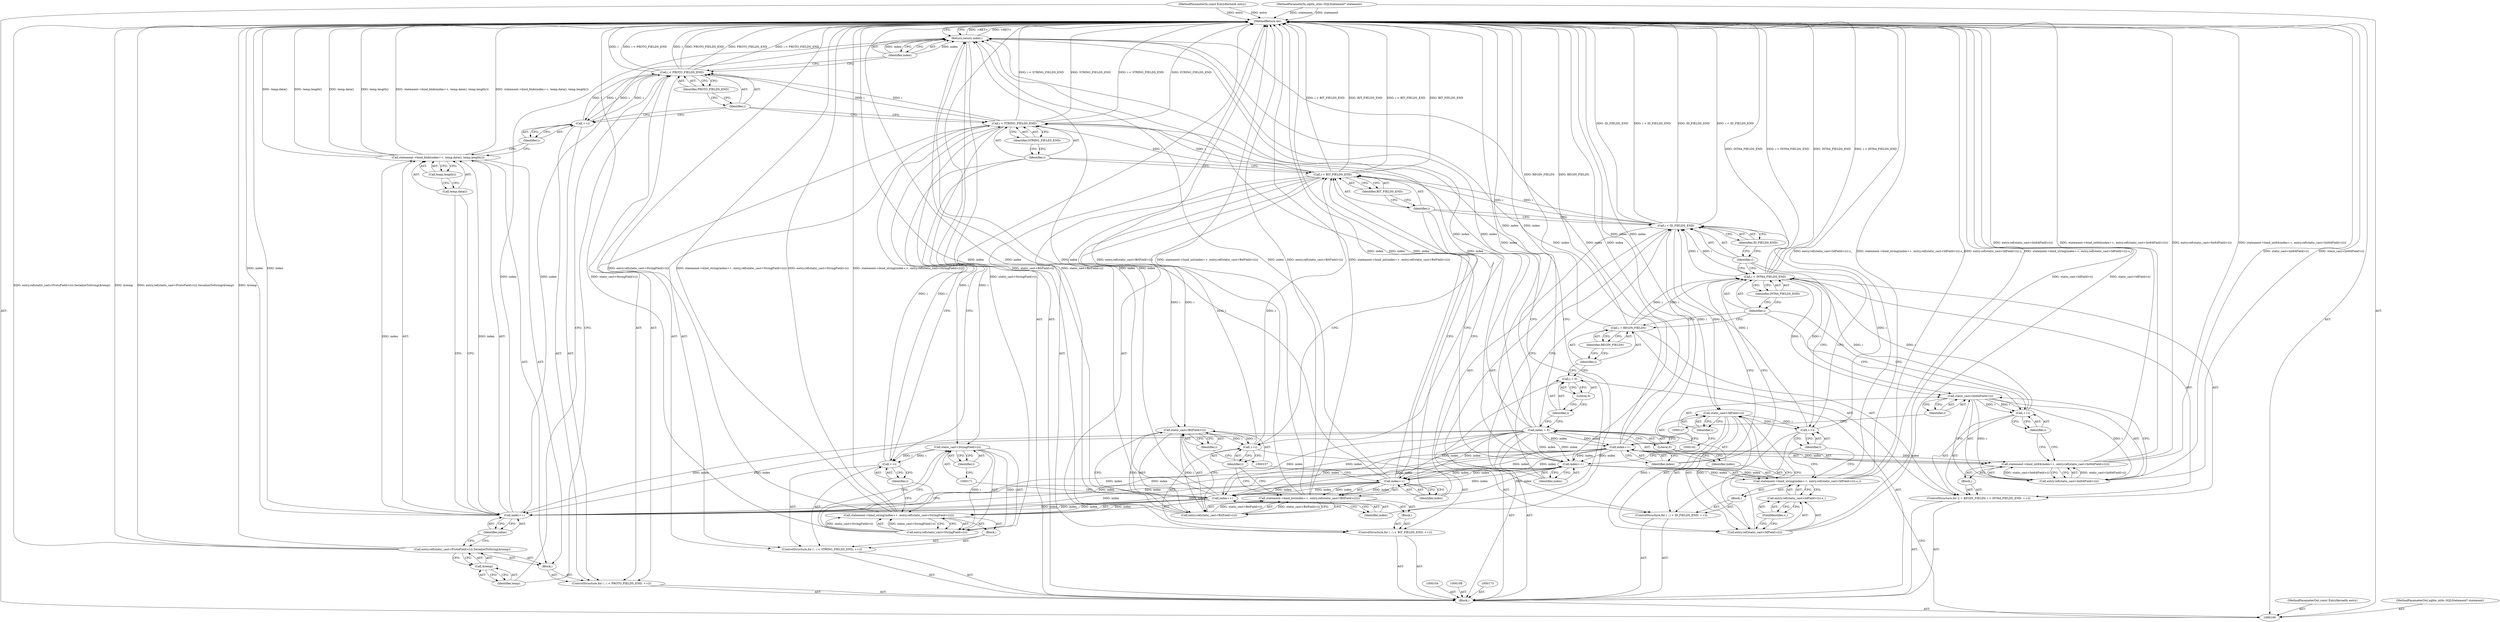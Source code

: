 digraph "0_Chrome_19190765882e272a6a2162c89acdb29110f7e3cf_18" {
"1000191" [label="(MethodReturn,int)"];
"1000101" [label="(MethodParameterIn,const EntryKernel& entry)"];
"1000266" [label="(MethodParameterOut,const EntryKernel& entry)"];
"1000146" [label="(Call,i < BIT_FIELDS_END)"];
"1000147" [label="(Identifier,i)"];
"1000148" [label="(Identifier,BIT_FIELDS_END)"];
"1000145" [label="(ControlStructure,for ( ; i < BIT_FIELDS_END; ++i))"];
"1000149" [label="(Call,++i)"];
"1000150" [label="(Identifier,i)"];
"1000151" [label="(Block,)"];
"1000153" [label="(Call,index++)"];
"1000154" [label="(Identifier,index)"];
"1000155" [label="(Call,entry.ref(static_cast<BitField>(i)))"];
"1000152" [label="(Call,statement->bind_int(index++, entry.ref(static_cast<BitField>(i))))"];
"1000156" [label="(Call,static_cast<BitField>(i))"];
"1000158" [label="(Identifier,i)"];
"1000160" [label="(Call,i < STRING_FIELDS_END)"];
"1000161" [label="(Identifier,i)"];
"1000162" [label="(Identifier,STRING_FIELDS_END)"];
"1000159" [label="(ControlStructure,for ( ; i < STRING_FIELDS_END; ++i))"];
"1000163" [label="(Call,++i)"];
"1000164" [label="(Identifier,i)"];
"1000165" [label="(Block,)"];
"1000167" [label="(Call,index++)"];
"1000168" [label="(Identifier,index)"];
"1000169" [label="(Call,entry.ref(static_cast<StringField>(i)))"];
"1000166" [label="(Call,statement->bind_string(index++, entry.ref(static_cast<StringField>(i))))"];
"1000170" [label="(Call,static_cast<StringField>(i))"];
"1000172" [label="(Identifier,i)"];
"1000175" [label="(Call,i < PROTO_FIELDS_END)"];
"1000176" [label="(Identifier,i)"];
"1000177" [label="(Identifier,PROTO_FIELDS_END)"];
"1000174" [label="(ControlStructure,for ( ; i < PROTO_FIELDS_END; ++i))"];
"1000178" [label="(Call,++i)"];
"1000179" [label="(Identifier,i)"];
"1000180" [label="(Block,)"];
"1000181" [label="(Call,entry.ref(static_cast<ProtoField>(i)).SerializeToString(&temp))"];
"1000182" [label="(Call,&temp)"];
"1000183" [label="(Identifier,temp)"];
"1000102" [label="(MethodParameterIn,sqlite_utils::SQLStatement* statement)"];
"1000267" [label="(MethodParameterOut,sqlite_utils::SQLStatement* statement)"];
"1000103" [label="(Block,)"];
"1000185" [label="(Call,index++)"];
"1000186" [label="(Identifier,index)"];
"1000187" [label="(Call,temp.data())"];
"1000184" [label="(Call,statement->bind_blob(index++, temp.data(), temp.length()))"];
"1000188" [label="(Call,temp.length())"];
"1000189" [label="(Return,return index;)"];
"1000190" [label="(Identifier,index)"];
"1000107" [label="(Literal,0)"];
"1000105" [label="(Call,index = 0)"];
"1000106" [label="(Identifier,index)"];
"1000111" [label="(Literal,0)"];
"1000109" [label="(Call,i = 0)"];
"1000110" [label="(Identifier,i)"];
"1000115" [label="(Identifier,BEGIN_FIELDS)"];
"1000116" [label="(Call,i < INT64_FIELDS_END)"];
"1000117" [label="(Identifier,i)"];
"1000112" [label="(ControlStructure,for (i = BEGIN_FIELDS; i < INT64_FIELDS_END; ++i))"];
"1000118" [label="(Identifier,INT64_FIELDS_END)"];
"1000119" [label="(Call,++i)"];
"1000120" [label="(Identifier,i)"];
"1000121" [label="(Block,)"];
"1000113" [label="(Call,i = BEGIN_FIELDS)"];
"1000114" [label="(Identifier,i)"];
"1000123" [label="(Call,index++)"];
"1000124" [label="(Identifier,index)"];
"1000125" [label="(Call,entry.ref(static_cast<Int64Field>(i)))"];
"1000126" [label="(Call,static_cast<Int64Field>(i))"];
"1000122" [label="(Call,statement->bind_int64(index++, entry.ref(static_cast<Int64Field>(i))))"];
"1000128" [label="(Identifier,i)"];
"1000130" [label="(Call,i < ID_FIELDS_END)"];
"1000131" [label="(Identifier,i)"];
"1000132" [label="(Identifier,ID_FIELDS_END)"];
"1000129" [label="(ControlStructure,for ( ; i < ID_FIELDS_END; ++i))"];
"1000133" [label="(Call,++i)"];
"1000134" [label="(Identifier,i)"];
"1000135" [label="(Block,)"];
"1000137" [label="(Call,index++)"];
"1000138" [label="(Identifier,index)"];
"1000139" [label="(Call,entry.ref(static_cast<IdField>(i)).s_)"];
"1000140" [label="(Call,entry.ref(static_cast<IdField>(i)))"];
"1000141" [label="(Call,static_cast<IdField>(i))"];
"1000136" [label="(Call,statement->bind_string(index++, entry.ref(static_cast<IdField>(i)).s_))"];
"1000143" [label="(Identifier,i)"];
"1000144" [label="(FieldIdentifier,s_)"];
"1000191" -> "1000100"  [label="AST: "];
"1000191" -> "1000189"  [label="CFG: "];
"1000184" -> "1000191"  [label="DDG: temp.data()"];
"1000184" -> "1000191"  [label="DDG: temp.length()"];
"1000184" -> "1000191"  [label="DDG: statement->bind_blob(index++, temp.data(), temp.length())"];
"1000122" -> "1000191"  [label="DDG: entry.ref(static_cast<Int64Field>(i))"];
"1000122" -> "1000191"  [label="DDG: statement->bind_int64(index++, entry.ref(static_cast<Int64Field>(i)))"];
"1000166" -> "1000191"  [label="DDG: entry.ref(static_cast<StringField>(i))"];
"1000166" -> "1000191"  [label="DDG: statement->bind_string(index++, entry.ref(static_cast<StringField>(i)))"];
"1000160" -> "1000191"  [label="DDG: i < STRING_FIELDS_END"];
"1000160" -> "1000191"  [label="DDG: STRING_FIELDS_END"];
"1000181" -> "1000191"  [label="DDG: entry.ref(static_cast<ProtoField>(i)).SerializeToString(&temp)"];
"1000181" -> "1000191"  [label="DDG: &temp"];
"1000113" -> "1000191"  [label="DDG: BEGIN_FIELDS"];
"1000116" -> "1000191"  [label="DDG: INT64_FIELDS_END"];
"1000116" -> "1000191"  [label="DDG: i < INT64_FIELDS_END"];
"1000153" -> "1000191"  [label="DDG: index"];
"1000123" -> "1000191"  [label="DDG: index"];
"1000167" -> "1000191"  [label="DDG: index"];
"1000130" -> "1000191"  [label="DDG: i < ID_FIELDS_END"];
"1000130" -> "1000191"  [label="DDG: ID_FIELDS_END"];
"1000185" -> "1000191"  [label="DDG: index"];
"1000125" -> "1000191"  [label="DDG: static_cast<Int64Field>(i)"];
"1000140" -> "1000191"  [label="DDG: static_cast<IdField>(i)"];
"1000136" -> "1000191"  [label="DDG: entry.ref(static_cast<IdField>(i)).s_"];
"1000136" -> "1000191"  [label="DDG: statement->bind_string(index++, entry.ref(static_cast<IdField>(i)).s_)"];
"1000152" -> "1000191"  [label="DDG: statement->bind_int(index++, entry.ref(static_cast<BitField>(i)))"];
"1000152" -> "1000191"  [label="DDG: entry.ref(static_cast<BitField>(i))"];
"1000146" -> "1000191"  [label="DDG: BIT_FIELDS_END"];
"1000146" -> "1000191"  [label="DDG: i < BIT_FIELDS_END"];
"1000175" -> "1000191"  [label="DDG: i"];
"1000175" -> "1000191"  [label="DDG: PROTO_FIELDS_END"];
"1000175" -> "1000191"  [label="DDG: i < PROTO_FIELDS_END"];
"1000102" -> "1000191"  [label="DDG: statement"];
"1000101" -> "1000191"  [label="DDG: entry"];
"1000169" -> "1000191"  [label="DDG: static_cast<StringField>(i)"];
"1000155" -> "1000191"  [label="DDG: static_cast<BitField>(i)"];
"1000137" -> "1000191"  [label="DDG: index"];
"1000105" -> "1000191"  [label="DDG: index"];
"1000189" -> "1000191"  [label="DDG: <RET>"];
"1000101" -> "1000100"  [label="AST: "];
"1000101" -> "1000191"  [label="DDG: entry"];
"1000266" -> "1000100"  [label="AST: "];
"1000146" -> "1000145"  [label="AST: "];
"1000146" -> "1000148"  [label="CFG: "];
"1000147" -> "1000146"  [label="AST: "];
"1000148" -> "1000146"  [label="AST: "];
"1000154" -> "1000146"  [label="CFG: "];
"1000161" -> "1000146"  [label="CFG: "];
"1000146" -> "1000191"  [label="DDG: BIT_FIELDS_END"];
"1000146" -> "1000191"  [label="DDG: i < BIT_FIELDS_END"];
"1000149" -> "1000146"  [label="DDG: i"];
"1000130" -> "1000146"  [label="DDG: i"];
"1000146" -> "1000156"  [label="DDG: i"];
"1000146" -> "1000160"  [label="DDG: i"];
"1000147" -> "1000146"  [label="AST: "];
"1000147" -> "1000149"  [label="CFG: "];
"1000147" -> "1000130"  [label="CFG: "];
"1000148" -> "1000147"  [label="CFG: "];
"1000148" -> "1000146"  [label="AST: "];
"1000148" -> "1000147"  [label="CFG: "];
"1000146" -> "1000148"  [label="CFG: "];
"1000145" -> "1000103"  [label="AST: "];
"1000146" -> "1000145"  [label="AST: "];
"1000149" -> "1000145"  [label="AST: "];
"1000151" -> "1000145"  [label="AST: "];
"1000149" -> "1000145"  [label="AST: "];
"1000149" -> "1000150"  [label="CFG: "];
"1000150" -> "1000149"  [label="AST: "];
"1000147" -> "1000149"  [label="CFG: "];
"1000149" -> "1000146"  [label="DDG: i"];
"1000156" -> "1000149"  [label="DDG: i"];
"1000150" -> "1000149"  [label="AST: "];
"1000150" -> "1000152"  [label="CFG: "];
"1000149" -> "1000150"  [label="CFG: "];
"1000151" -> "1000145"  [label="AST: "];
"1000152" -> "1000151"  [label="AST: "];
"1000153" -> "1000152"  [label="AST: "];
"1000153" -> "1000154"  [label="CFG: "];
"1000154" -> "1000153"  [label="AST: "];
"1000157" -> "1000153"  [label="CFG: "];
"1000153" -> "1000191"  [label="DDG: index"];
"1000153" -> "1000152"  [label="DDG: index"];
"1000137" -> "1000153"  [label="DDG: index"];
"1000105" -> "1000153"  [label="DDG: index"];
"1000123" -> "1000153"  [label="DDG: index"];
"1000153" -> "1000167"  [label="DDG: index"];
"1000153" -> "1000185"  [label="DDG: index"];
"1000153" -> "1000189"  [label="DDG: index"];
"1000154" -> "1000153"  [label="AST: "];
"1000154" -> "1000146"  [label="CFG: "];
"1000153" -> "1000154"  [label="CFG: "];
"1000155" -> "1000152"  [label="AST: "];
"1000155" -> "1000156"  [label="CFG: "];
"1000156" -> "1000155"  [label="AST: "];
"1000152" -> "1000155"  [label="CFG: "];
"1000155" -> "1000191"  [label="DDG: static_cast<BitField>(i)"];
"1000155" -> "1000152"  [label="DDG: static_cast<BitField>(i)"];
"1000156" -> "1000155"  [label="DDG: i"];
"1000152" -> "1000151"  [label="AST: "];
"1000152" -> "1000155"  [label="CFG: "];
"1000153" -> "1000152"  [label="AST: "];
"1000155" -> "1000152"  [label="AST: "];
"1000150" -> "1000152"  [label="CFG: "];
"1000152" -> "1000191"  [label="DDG: statement->bind_int(index++, entry.ref(static_cast<BitField>(i)))"];
"1000152" -> "1000191"  [label="DDG: entry.ref(static_cast<BitField>(i))"];
"1000153" -> "1000152"  [label="DDG: index"];
"1000155" -> "1000152"  [label="DDG: static_cast<BitField>(i)"];
"1000156" -> "1000155"  [label="AST: "];
"1000156" -> "1000158"  [label="CFG: "];
"1000157" -> "1000156"  [label="AST: "];
"1000158" -> "1000156"  [label="AST: "];
"1000155" -> "1000156"  [label="CFG: "];
"1000156" -> "1000149"  [label="DDG: i"];
"1000156" -> "1000155"  [label="DDG: i"];
"1000146" -> "1000156"  [label="DDG: i"];
"1000158" -> "1000156"  [label="AST: "];
"1000158" -> "1000157"  [label="CFG: "];
"1000156" -> "1000158"  [label="CFG: "];
"1000160" -> "1000159"  [label="AST: "];
"1000160" -> "1000162"  [label="CFG: "];
"1000161" -> "1000160"  [label="AST: "];
"1000162" -> "1000160"  [label="AST: "];
"1000168" -> "1000160"  [label="CFG: "];
"1000176" -> "1000160"  [label="CFG: "];
"1000160" -> "1000191"  [label="DDG: i < STRING_FIELDS_END"];
"1000160" -> "1000191"  [label="DDG: STRING_FIELDS_END"];
"1000163" -> "1000160"  [label="DDG: i"];
"1000146" -> "1000160"  [label="DDG: i"];
"1000160" -> "1000170"  [label="DDG: i"];
"1000160" -> "1000175"  [label="DDG: i"];
"1000161" -> "1000160"  [label="AST: "];
"1000161" -> "1000163"  [label="CFG: "];
"1000161" -> "1000146"  [label="CFG: "];
"1000162" -> "1000161"  [label="CFG: "];
"1000162" -> "1000160"  [label="AST: "];
"1000162" -> "1000161"  [label="CFG: "];
"1000160" -> "1000162"  [label="CFG: "];
"1000159" -> "1000103"  [label="AST: "];
"1000160" -> "1000159"  [label="AST: "];
"1000163" -> "1000159"  [label="AST: "];
"1000165" -> "1000159"  [label="AST: "];
"1000163" -> "1000159"  [label="AST: "];
"1000163" -> "1000164"  [label="CFG: "];
"1000164" -> "1000163"  [label="AST: "];
"1000161" -> "1000163"  [label="CFG: "];
"1000163" -> "1000160"  [label="DDG: i"];
"1000170" -> "1000163"  [label="DDG: i"];
"1000164" -> "1000163"  [label="AST: "];
"1000164" -> "1000166"  [label="CFG: "];
"1000163" -> "1000164"  [label="CFG: "];
"1000165" -> "1000159"  [label="AST: "];
"1000166" -> "1000165"  [label="AST: "];
"1000167" -> "1000166"  [label="AST: "];
"1000167" -> "1000168"  [label="CFG: "];
"1000168" -> "1000167"  [label="AST: "];
"1000171" -> "1000167"  [label="CFG: "];
"1000167" -> "1000191"  [label="DDG: index"];
"1000167" -> "1000166"  [label="DDG: index"];
"1000153" -> "1000167"  [label="DDG: index"];
"1000137" -> "1000167"  [label="DDG: index"];
"1000105" -> "1000167"  [label="DDG: index"];
"1000123" -> "1000167"  [label="DDG: index"];
"1000167" -> "1000185"  [label="DDG: index"];
"1000167" -> "1000189"  [label="DDG: index"];
"1000168" -> "1000167"  [label="AST: "];
"1000168" -> "1000160"  [label="CFG: "];
"1000167" -> "1000168"  [label="CFG: "];
"1000169" -> "1000166"  [label="AST: "];
"1000169" -> "1000170"  [label="CFG: "];
"1000170" -> "1000169"  [label="AST: "];
"1000166" -> "1000169"  [label="CFG: "];
"1000169" -> "1000191"  [label="DDG: static_cast<StringField>(i)"];
"1000169" -> "1000166"  [label="DDG: static_cast<StringField>(i)"];
"1000170" -> "1000169"  [label="DDG: i"];
"1000166" -> "1000165"  [label="AST: "];
"1000166" -> "1000169"  [label="CFG: "];
"1000167" -> "1000166"  [label="AST: "];
"1000169" -> "1000166"  [label="AST: "];
"1000164" -> "1000166"  [label="CFG: "];
"1000166" -> "1000191"  [label="DDG: entry.ref(static_cast<StringField>(i))"];
"1000166" -> "1000191"  [label="DDG: statement->bind_string(index++, entry.ref(static_cast<StringField>(i)))"];
"1000167" -> "1000166"  [label="DDG: index"];
"1000169" -> "1000166"  [label="DDG: static_cast<StringField>(i)"];
"1000170" -> "1000169"  [label="AST: "];
"1000170" -> "1000172"  [label="CFG: "];
"1000171" -> "1000170"  [label="AST: "];
"1000172" -> "1000170"  [label="AST: "];
"1000169" -> "1000170"  [label="CFG: "];
"1000170" -> "1000163"  [label="DDG: i"];
"1000170" -> "1000169"  [label="DDG: i"];
"1000160" -> "1000170"  [label="DDG: i"];
"1000172" -> "1000170"  [label="AST: "];
"1000172" -> "1000171"  [label="CFG: "];
"1000170" -> "1000172"  [label="CFG: "];
"1000175" -> "1000174"  [label="AST: "];
"1000175" -> "1000177"  [label="CFG: "];
"1000176" -> "1000175"  [label="AST: "];
"1000177" -> "1000175"  [label="AST: "];
"1000183" -> "1000175"  [label="CFG: "];
"1000190" -> "1000175"  [label="CFG: "];
"1000175" -> "1000191"  [label="DDG: i"];
"1000175" -> "1000191"  [label="DDG: PROTO_FIELDS_END"];
"1000175" -> "1000191"  [label="DDG: i < PROTO_FIELDS_END"];
"1000178" -> "1000175"  [label="DDG: i"];
"1000160" -> "1000175"  [label="DDG: i"];
"1000175" -> "1000178"  [label="DDG: i"];
"1000176" -> "1000175"  [label="AST: "];
"1000176" -> "1000178"  [label="CFG: "];
"1000176" -> "1000160"  [label="CFG: "];
"1000177" -> "1000176"  [label="CFG: "];
"1000177" -> "1000175"  [label="AST: "];
"1000177" -> "1000176"  [label="CFG: "];
"1000175" -> "1000177"  [label="CFG: "];
"1000174" -> "1000103"  [label="AST: "];
"1000175" -> "1000174"  [label="AST: "];
"1000178" -> "1000174"  [label="AST: "];
"1000180" -> "1000174"  [label="AST: "];
"1000178" -> "1000174"  [label="AST: "];
"1000178" -> "1000179"  [label="CFG: "];
"1000179" -> "1000178"  [label="AST: "];
"1000176" -> "1000178"  [label="CFG: "];
"1000178" -> "1000175"  [label="DDG: i"];
"1000175" -> "1000178"  [label="DDG: i"];
"1000179" -> "1000178"  [label="AST: "];
"1000179" -> "1000184"  [label="CFG: "];
"1000178" -> "1000179"  [label="CFG: "];
"1000180" -> "1000174"  [label="AST: "];
"1000181" -> "1000180"  [label="AST: "];
"1000184" -> "1000180"  [label="AST: "];
"1000181" -> "1000180"  [label="AST: "];
"1000181" -> "1000182"  [label="CFG: "];
"1000182" -> "1000181"  [label="AST: "];
"1000186" -> "1000181"  [label="CFG: "];
"1000181" -> "1000191"  [label="DDG: entry.ref(static_cast<ProtoField>(i)).SerializeToString(&temp)"];
"1000181" -> "1000191"  [label="DDG: &temp"];
"1000182" -> "1000181"  [label="AST: "];
"1000182" -> "1000183"  [label="CFG: "];
"1000183" -> "1000182"  [label="AST: "];
"1000181" -> "1000182"  [label="CFG: "];
"1000183" -> "1000182"  [label="AST: "];
"1000183" -> "1000175"  [label="CFG: "];
"1000182" -> "1000183"  [label="CFG: "];
"1000102" -> "1000100"  [label="AST: "];
"1000102" -> "1000191"  [label="DDG: statement"];
"1000267" -> "1000100"  [label="AST: "];
"1000103" -> "1000100"  [label="AST: "];
"1000104" -> "1000103"  [label="AST: "];
"1000105" -> "1000103"  [label="AST: "];
"1000108" -> "1000103"  [label="AST: "];
"1000109" -> "1000103"  [label="AST: "];
"1000112" -> "1000103"  [label="AST: "];
"1000129" -> "1000103"  [label="AST: "];
"1000145" -> "1000103"  [label="AST: "];
"1000159" -> "1000103"  [label="AST: "];
"1000173" -> "1000103"  [label="AST: "];
"1000174" -> "1000103"  [label="AST: "];
"1000189" -> "1000103"  [label="AST: "];
"1000185" -> "1000184"  [label="AST: "];
"1000185" -> "1000186"  [label="CFG: "];
"1000186" -> "1000185"  [label="AST: "];
"1000187" -> "1000185"  [label="CFG: "];
"1000185" -> "1000191"  [label="DDG: index"];
"1000185" -> "1000184"  [label="DDG: index"];
"1000153" -> "1000185"  [label="DDG: index"];
"1000137" -> "1000185"  [label="DDG: index"];
"1000105" -> "1000185"  [label="DDG: index"];
"1000123" -> "1000185"  [label="DDG: index"];
"1000167" -> "1000185"  [label="DDG: index"];
"1000185" -> "1000189"  [label="DDG: index"];
"1000186" -> "1000185"  [label="AST: "];
"1000186" -> "1000181"  [label="CFG: "];
"1000185" -> "1000186"  [label="CFG: "];
"1000187" -> "1000184"  [label="AST: "];
"1000187" -> "1000185"  [label="CFG: "];
"1000188" -> "1000187"  [label="CFG: "];
"1000184" -> "1000180"  [label="AST: "];
"1000184" -> "1000188"  [label="CFG: "];
"1000185" -> "1000184"  [label="AST: "];
"1000187" -> "1000184"  [label="AST: "];
"1000188" -> "1000184"  [label="AST: "];
"1000179" -> "1000184"  [label="CFG: "];
"1000184" -> "1000191"  [label="DDG: temp.data()"];
"1000184" -> "1000191"  [label="DDG: temp.length()"];
"1000184" -> "1000191"  [label="DDG: statement->bind_blob(index++, temp.data(), temp.length())"];
"1000185" -> "1000184"  [label="DDG: index"];
"1000188" -> "1000184"  [label="AST: "];
"1000188" -> "1000187"  [label="CFG: "];
"1000184" -> "1000188"  [label="CFG: "];
"1000189" -> "1000103"  [label="AST: "];
"1000189" -> "1000190"  [label="CFG: "];
"1000190" -> "1000189"  [label="AST: "];
"1000191" -> "1000189"  [label="CFG: "];
"1000189" -> "1000191"  [label="DDG: <RET>"];
"1000190" -> "1000189"  [label="DDG: index"];
"1000153" -> "1000189"  [label="DDG: index"];
"1000137" -> "1000189"  [label="DDG: index"];
"1000105" -> "1000189"  [label="DDG: index"];
"1000123" -> "1000189"  [label="DDG: index"];
"1000167" -> "1000189"  [label="DDG: index"];
"1000185" -> "1000189"  [label="DDG: index"];
"1000190" -> "1000189"  [label="AST: "];
"1000190" -> "1000175"  [label="CFG: "];
"1000189" -> "1000190"  [label="CFG: "];
"1000190" -> "1000189"  [label="DDG: index"];
"1000107" -> "1000105"  [label="AST: "];
"1000107" -> "1000106"  [label="CFG: "];
"1000105" -> "1000107"  [label="CFG: "];
"1000105" -> "1000103"  [label="AST: "];
"1000105" -> "1000107"  [label="CFG: "];
"1000106" -> "1000105"  [label="AST: "];
"1000107" -> "1000105"  [label="AST: "];
"1000110" -> "1000105"  [label="CFG: "];
"1000105" -> "1000191"  [label="DDG: index"];
"1000105" -> "1000123"  [label="DDG: index"];
"1000105" -> "1000137"  [label="DDG: index"];
"1000105" -> "1000153"  [label="DDG: index"];
"1000105" -> "1000167"  [label="DDG: index"];
"1000105" -> "1000185"  [label="DDG: index"];
"1000105" -> "1000189"  [label="DDG: index"];
"1000106" -> "1000105"  [label="AST: "];
"1000106" -> "1000100"  [label="CFG: "];
"1000107" -> "1000106"  [label="CFG: "];
"1000111" -> "1000109"  [label="AST: "];
"1000111" -> "1000110"  [label="CFG: "];
"1000109" -> "1000111"  [label="CFG: "];
"1000109" -> "1000103"  [label="AST: "];
"1000109" -> "1000111"  [label="CFG: "];
"1000110" -> "1000109"  [label="AST: "];
"1000111" -> "1000109"  [label="AST: "];
"1000114" -> "1000109"  [label="CFG: "];
"1000110" -> "1000109"  [label="AST: "];
"1000110" -> "1000105"  [label="CFG: "];
"1000111" -> "1000110"  [label="CFG: "];
"1000115" -> "1000113"  [label="AST: "];
"1000115" -> "1000114"  [label="CFG: "];
"1000113" -> "1000115"  [label="CFG: "];
"1000116" -> "1000112"  [label="AST: "];
"1000116" -> "1000118"  [label="CFG: "];
"1000117" -> "1000116"  [label="AST: "];
"1000118" -> "1000116"  [label="AST: "];
"1000124" -> "1000116"  [label="CFG: "];
"1000131" -> "1000116"  [label="CFG: "];
"1000116" -> "1000191"  [label="DDG: INT64_FIELDS_END"];
"1000116" -> "1000191"  [label="DDG: i < INT64_FIELDS_END"];
"1000113" -> "1000116"  [label="DDG: i"];
"1000119" -> "1000116"  [label="DDG: i"];
"1000116" -> "1000126"  [label="DDG: i"];
"1000116" -> "1000130"  [label="DDG: i"];
"1000117" -> "1000116"  [label="AST: "];
"1000117" -> "1000113"  [label="CFG: "];
"1000117" -> "1000119"  [label="CFG: "];
"1000118" -> "1000117"  [label="CFG: "];
"1000112" -> "1000103"  [label="AST: "];
"1000113" -> "1000112"  [label="AST: "];
"1000116" -> "1000112"  [label="AST: "];
"1000119" -> "1000112"  [label="AST: "];
"1000121" -> "1000112"  [label="AST: "];
"1000118" -> "1000116"  [label="AST: "];
"1000118" -> "1000117"  [label="CFG: "];
"1000116" -> "1000118"  [label="CFG: "];
"1000119" -> "1000112"  [label="AST: "];
"1000119" -> "1000120"  [label="CFG: "];
"1000120" -> "1000119"  [label="AST: "];
"1000117" -> "1000119"  [label="CFG: "];
"1000119" -> "1000116"  [label="DDG: i"];
"1000126" -> "1000119"  [label="DDG: i"];
"1000120" -> "1000119"  [label="AST: "];
"1000120" -> "1000122"  [label="CFG: "];
"1000119" -> "1000120"  [label="CFG: "];
"1000121" -> "1000112"  [label="AST: "];
"1000122" -> "1000121"  [label="AST: "];
"1000113" -> "1000112"  [label="AST: "];
"1000113" -> "1000115"  [label="CFG: "];
"1000114" -> "1000113"  [label="AST: "];
"1000115" -> "1000113"  [label="AST: "];
"1000117" -> "1000113"  [label="CFG: "];
"1000113" -> "1000191"  [label="DDG: BEGIN_FIELDS"];
"1000113" -> "1000116"  [label="DDG: i"];
"1000114" -> "1000113"  [label="AST: "];
"1000114" -> "1000109"  [label="CFG: "];
"1000115" -> "1000114"  [label="CFG: "];
"1000123" -> "1000122"  [label="AST: "];
"1000123" -> "1000124"  [label="CFG: "];
"1000124" -> "1000123"  [label="AST: "];
"1000127" -> "1000123"  [label="CFG: "];
"1000123" -> "1000191"  [label="DDG: index"];
"1000123" -> "1000122"  [label="DDG: index"];
"1000105" -> "1000123"  [label="DDG: index"];
"1000123" -> "1000137"  [label="DDG: index"];
"1000123" -> "1000153"  [label="DDG: index"];
"1000123" -> "1000167"  [label="DDG: index"];
"1000123" -> "1000185"  [label="DDG: index"];
"1000123" -> "1000189"  [label="DDG: index"];
"1000124" -> "1000123"  [label="AST: "];
"1000124" -> "1000116"  [label="CFG: "];
"1000123" -> "1000124"  [label="CFG: "];
"1000125" -> "1000122"  [label="AST: "];
"1000125" -> "1000126"  [label="CFG: "];
"1000126" -> "1000125"  [label="AST: "];
"1000122" -> "1000125"  [label="CFG: "];
"1000125" -> "1000191"  [label="DDG: static_cast<Int64Field>(i)"];
"1000125" -> "1000122"  [label="DDG: static_cast<Int64Field>(i)"];
"1000126" -> "1000125"  [label="DDG: i"];
"1000126" -> "1000125"  [label="AST: "];
"1000126" -> "1000128"  [label="CFG: "];
"1000127" -> "1000126"  [label="AST: "];
"1000128" -> "1000126"  [label="AST: "];
"1000125" -> "1000126"  [label="CFG: "];
"1000126" -> "1000119"  [label="DDG: i"];
"1000126" -> "1000125"  [label="DDG: i"];
"1000116" -> "1000126"  [label="DDG: i"];
"1000122" -> "1000121"  [label="AST: "];
"1000122" -> "1000125"  [label="CFG: "];
"1000123" -> "1000122"  [label="AST: "];
"1000125" -> "1000122"  [label="AST: "];
"1000120" -> "1000122"  [label="CFG: "];
"1000122" -> "1000191"  [label="DDG: entry.ref(static_cast<Int64Field>(i))"];
"1000122" -> "1000191"  [label="DDG: statement->bind_int64(index++, entry.ref(static_cast<Int64Field>(i)))"];
"1000123" -> "1000122"  [label="DDG: index"];
"1000125" -> "1000122"  [label="DDG: static_cast<Int64Field>(i)"];
"1000128" -> "1000126"  [label="AST: "];
"1000128" -> "1000127"  [label="CFG: "];
"1000126" -> "1000128"  [label="CFG: "];
"1000130" -> "1000129"  [label="AST: "];
"1000130" -> "1000132"  [label="CFG: "];
"1000131" -> "1000130"  [label="AST: "];
"1000132" -> "1000130"  [label="AST: "];
"1000138" -> "1000130"  [label="CFG: "];
"1000147" -> "1000130"  [label="CFG: "];
"1000130" -> "1000191"  [label="DDG: i < ID_FIELDS_END"];
"1000130" -> "1000191"  [label="DDG: ID_FIELDS_END"];
"1000116" -> "1000130"  [label="DDG: i"];
"1000133" -> "1000130"  [label="DDG: i"];
"1000130" -> "1000141"  [label="DDG: i"];
"1000130" -> "1000146"  [label="DDG: i"];
"1000131" -> "1000130"  [label="AST: "];
"1000131" -> "1000133"  [label="CFG: "];
"1000131" -> "1000116"  [label="CFG: "];
"1000132" -> "1000131"  [label="CFG: "];
"1000132" -> "1000130"  [label="AST: "];
"1000132" -> "1000131"  [label="CFG: "];
"1000130" -> "1000132"  [label="CFG: "];
"1000129" -> "1000103"  [label="AST: "];
"1000130" -> "1000129"  [label="AST: "];
"1000133" -> "1000129"  [label="AST: "];
"1000135" -> "1000129"  [label="AST: "];
"1000133" -> "1000129"  [label="AST: "];
"1000133" -> "1000134"  [label="CFG: "];
"1000134" -> "1000133"  [label="AST: "];
"1000131" -> "1000133"  [label="CFG: "];
"1000133" -> "1000130"  [label="DDG: i"];
"1000141" -> "1000133"  [label="DDG: i"];
"1000134" -> "1000133"  [label="AST: "];
"1000134" -> "1000136"  [label="CFG: "];
"1000133" -> "1000134"  [label="CFG: "];
"1000135" -> "1000129"  [label="AST: "];
"1000136" -> "1000135"  [label="AST: "];
"1000137" -> "1000136"  [label="AST: "];
"1000137" -> "1000138"  [label="CFG: "];
"1000138" -> "1000137"  [label="AST: "];
"1000142" -> "1000137"  [label="CFG: "];
"1000137" -> "1000191"  [label="DDG: index"];
"1000137" -> "1000136"  [label="DDG: index"];
"1000105" -> "1000137"  [label="DDG: index"];
"1000123" -> "1000137"  [label="DDG: index"];
"1000137" -> "1000153"  [label="DDG: index"];
"1000137" -> "1000167"  [label="DDG: index"];
"1000137" -> "1000185"  [label="DDG: index"];
"1000137" -> "1000189"  [label="DDG: index"];
"1000138" -> "1000137"  [label="AST: "];
"1000138" -> "1000130"  [label="CFG: "];
"1000137" -> "1000138"  [label="CFG: "];
"1000139" -> "1000136"  [label="AST: "];
"1000139" -> "1000144"  [label="CFG: "];
"1000140" -> "1000139"  [label="AST: "];
"1000144" -> "1000139"  [label="AST: "];
"1000136" -> "1000139"  [label="CFG: "];
"1000140" -> "1000139"  [label="AST: "];
"1000140" -> "1000141"  [label="CFG: "];
"1000141" -> "1000140"  [label="AST: "];
"1000144" -> "1000140"  [label="CFG: "];
"1000140" -> "1000191"  [label="DDG: static_cast<IdField>(i)"];
"1000141" -> "1000140"  [label="DDG: i"];
"1000141" -> "1000140"  [label="AST: "];
"1000141" -> "1000143"  [label="CFG: "];
"1000142" -> "1000141"  [label="AST: "];
"1000143" -> "1000141"  [label="AST: "];
"1000140" -> "1000141"  [label="CFG: "];
"1000141" -> "1000133"  [label="DDG: i"];
"1000141" -> "1000140"  [label="DDG: i"];
"1000130" -> "1000141"  [label="DDG: i"];
"1000136" -> "1000135"  [label="AST: "];
"1000136" -> "1000139"  [label="CFG: "];
"1000137" -> "1000136"  [label="AST: "];
"1000139" -> "1000136"  [label="AST: "];
"1000134" -> "1000136"  [label="CFG: "];
"1000136" -> "1000191"  [label="DDG: entry.ref(static_cast<IdField>(i)).s_"];
"1000136" -> "1000191"  [label="DDG: statement->bind_string(index++, entry.ref(static_cast<IdField>(i)).s_)"];
"1000137" -> "1000136"  [label="DDG: index"];
"1000143" -> "1000141"  [label="AST: "];
"1000143" -> "1000142"  [label="CFG: "];
"1000141" -> "1000143"  [label="CFG: "];
"1000144" -> "1000139"  [label="AST: "];
"1000144" -> "1000140"  [label="CFG: "];
"1000139" -> "1000144"  [label="CFG: "];
}
